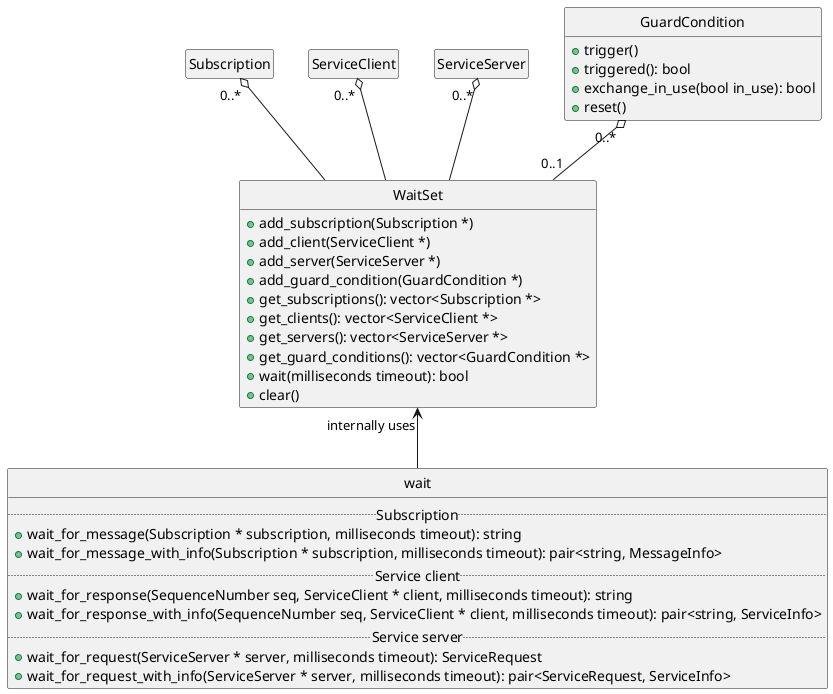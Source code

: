 @startuml

hide empty attributes
hide empty methods
hide circle

class Subscription
class ServiceClient
class ServiceServer

class GuardCondition {
   +trigger()
   +triggered(): bool
   +exchange_in_use(bool in_use): bool
   +reset()
}

class WaitSet {
   +add_subscription(Subscription *)
   +add_client(ServiceClient *)
   +add_server(ServiceServer *)
   +add_guard_condition(GuardCondition *)
   +get_subscriptions(): vector<Subscription *>
   +get_clients(): vector<ServiceClient *>
   +get_servers(): vector<ServiceServer *>
   +get_guard_conditions(): vector<GuardCondition *>
   +wait(milliseconds timeout): bool
   +clear()
}
Subscription "0..*" o-- WaitSet
ServiceClient "0..*" o-- WaitSet
ServiceServer "0..*" o-- WaitSet
GuardCondition "0..*" o-- "0..1" WaitSet

class wait. {
   .. Subscription ..
   +wait_for_message(Subscription * subscription, milliseconds timeout): string
   +wait_for_message_with_info(Subscription * subscription, milliseconds timeout): pair<string, MessageInfo>
   .. Service client ..
   +wait_for_response(SequenceNumber seq, ServiceClient * client, milliseconds timeout): string
   +wait_for_response_with_info(SequenceNumber seq, ServiceClient * client, milliseconds timeout): pair<string, ServiceInfo>
   .. Service server ..
   +wait_for_request(ServiceServer * server, milliseconds timeout): ServiceRequest
   +wait_for_request_with_info(ServiceServer * server, milliseconds timeout): pair<ServiceRequest, ServiceInfo>
}
WaitSet "internally uses" <-- wait

@enduml